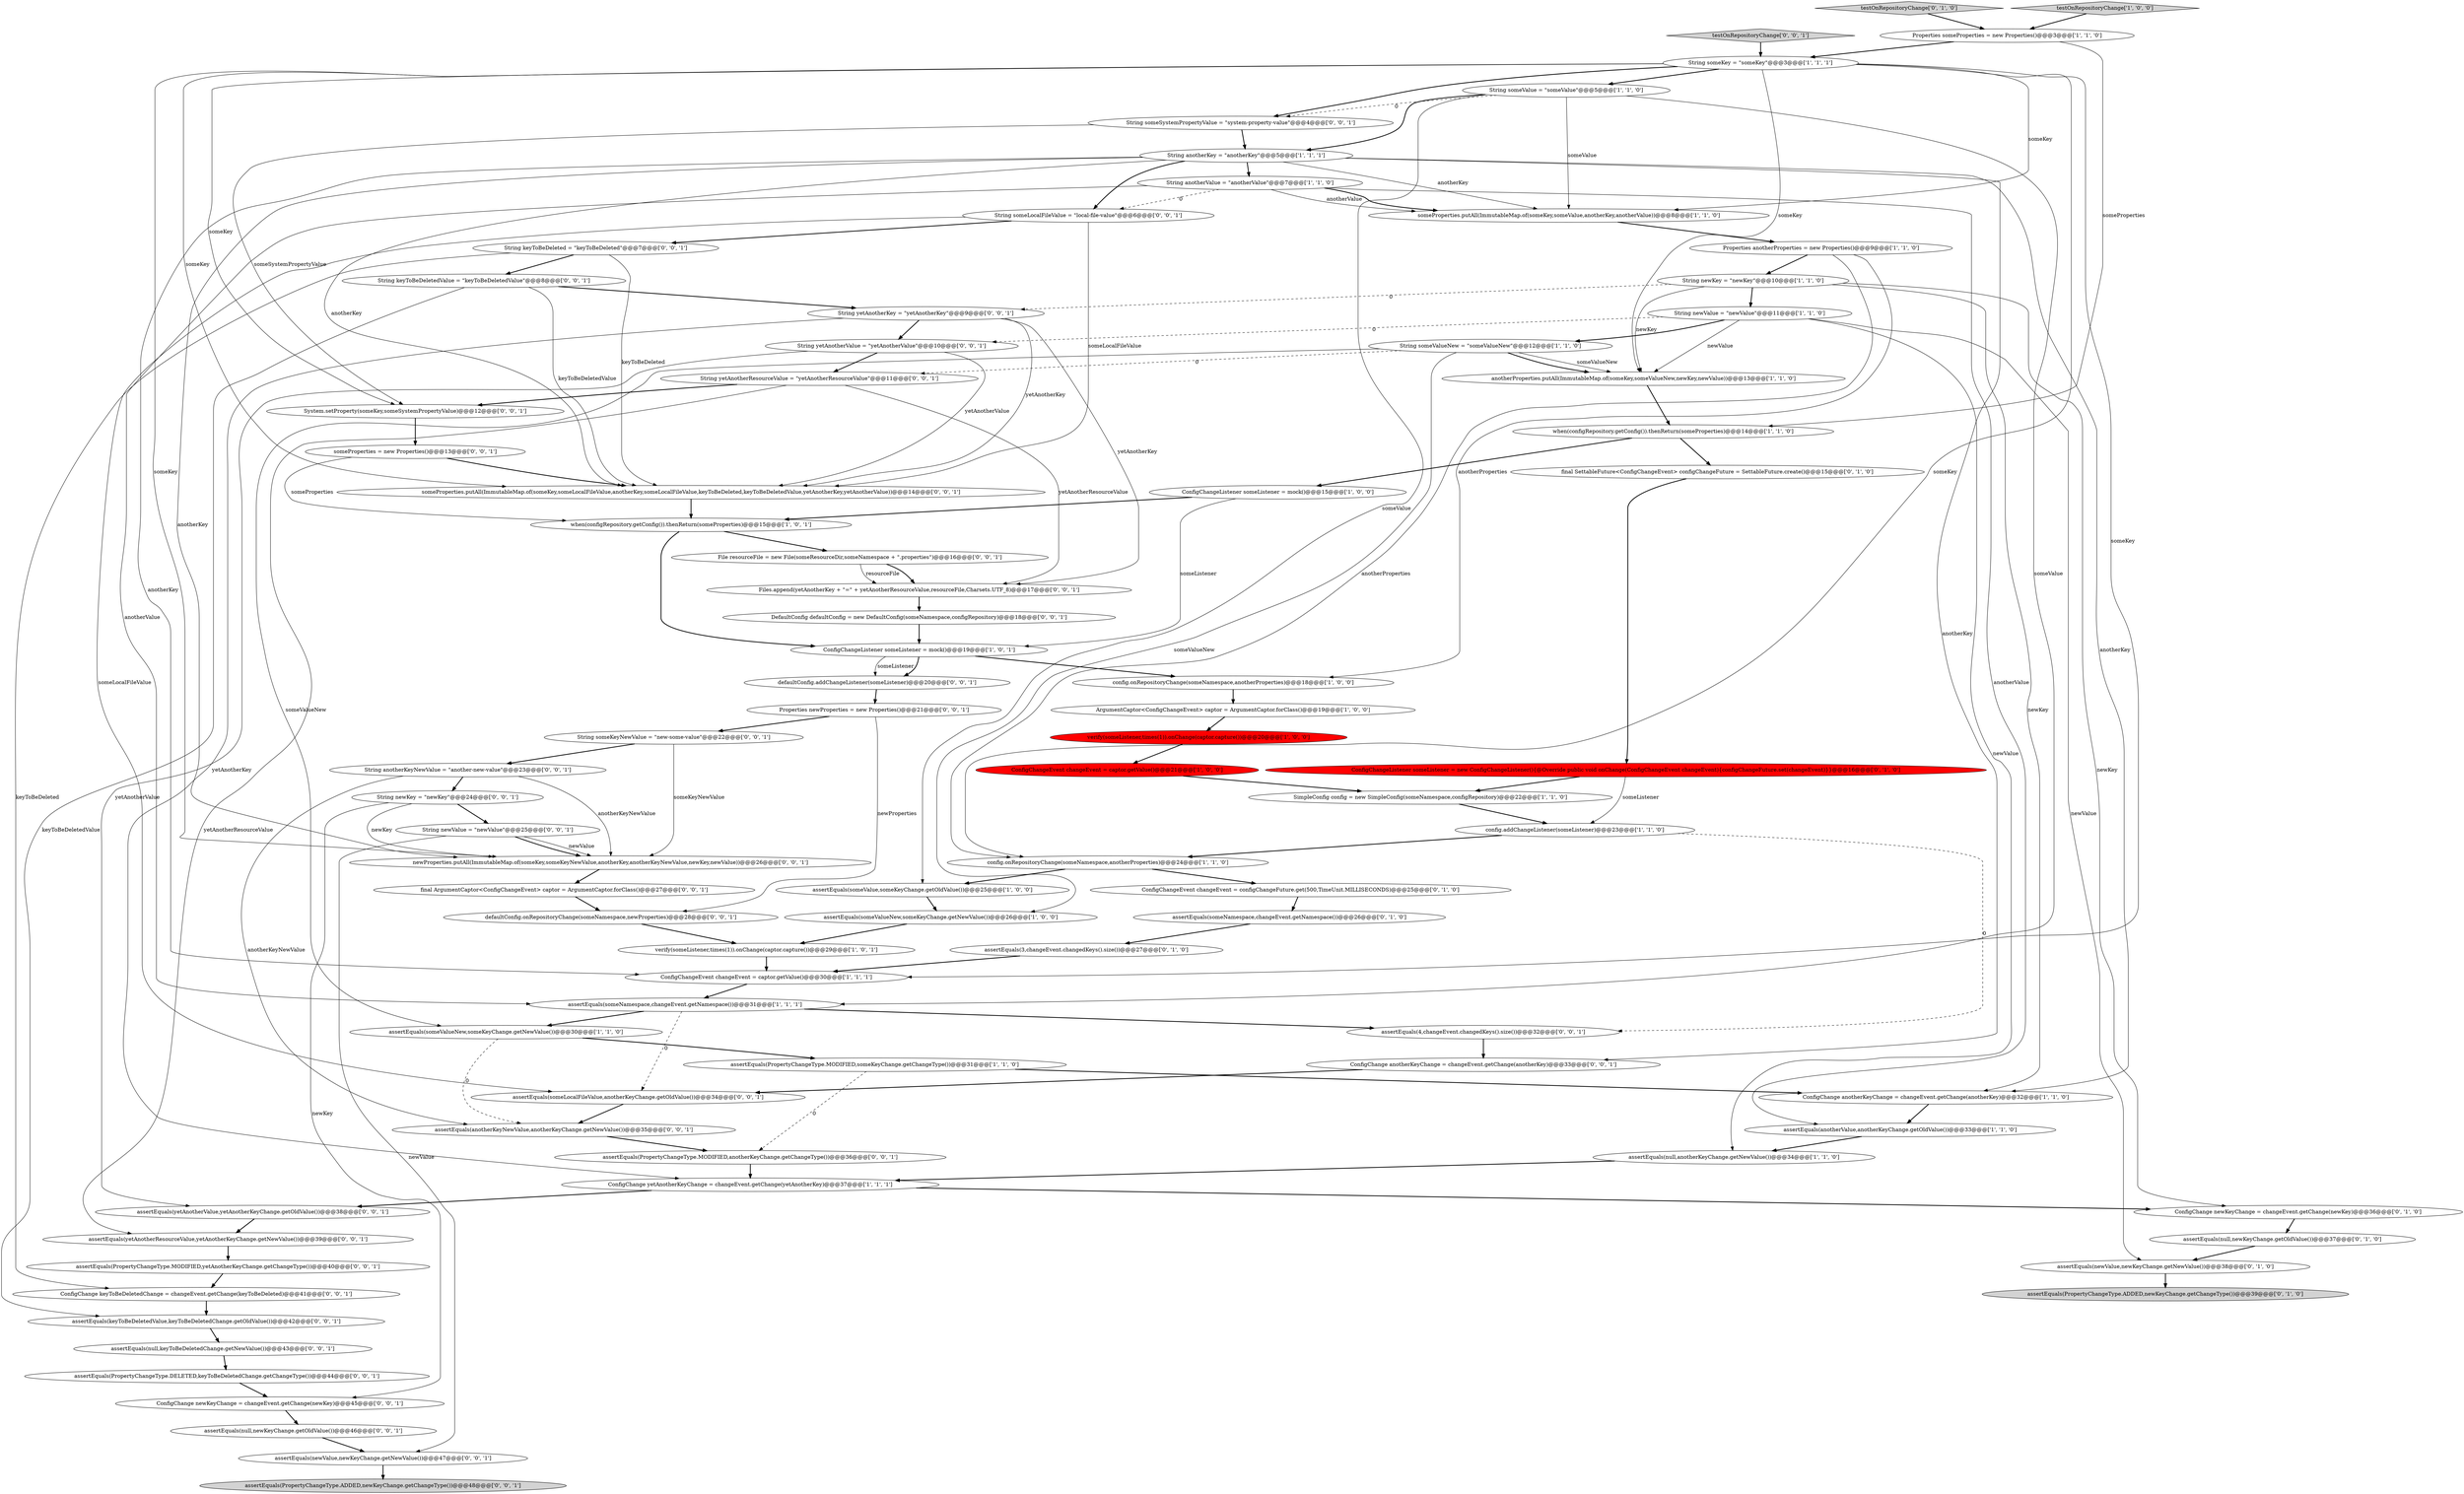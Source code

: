 digraph {
0 [style = filled, label = "Properties someProperties = new Properties()@@@3@@@['1', '1', '0']", fillcolor = white, shape = ellipse image = "AAA0AAABBB1BBB"];
35 [style = filled, label = "ConfigChangeEvent changeEvent = configChangeFuture.get(500,TimeUnit.MILLISECONDS)@@@25@@@['0', '1', '0']", fillcolor = white, shape = ellipse image = "AAA0AAABBB2BBB"];
43 [style = filled, label = "assertEquals(null,newKeyChange.getOldValue())@@@37@@@['0', '1', '0']", fillcolor = white, shape = ellipse image = "AAA0AAABBB2BBB"];
59 [style = filled, label = "assertEquals(PropertyChangeType.MODIFIED,yetAnotherKeyChange.getChangeType())@@@40@@@['0', '0', '1']", fillcolor = white, shape = ellipse image = "AAA0AAABBB3BBB"];
11 [style = filled, label = "assertEquals(someValueNew,someKeyChange.getNewValue())@@@26@@@['1', '0', '0']", fillcolor = white, shape = ellipse image = "AAA0AAABBB1BBB"];
14 [style = filled, label = "someProperties.putAll(ImmutableMap.of(someKey,someValue,anotherKey,anotherValue))@@@8@@@['1', '1', '0']", fillcolor = white, shape = ellipse image = "AAA0AAABBB1BBB"];
63 [style = filled, label = "ConfigChange anotherKeyChange = changeEvent.getChange(anotherKey)@@@33@@@['0', '0', '1']", fillcolor = white, shape = ellipse image = "AAA0AAABBB3BBB"];
17 [style = filled, label = "String someKey = \"someKey\"@@@3@@@['1', '1', '1']", fillcolor = white, shape = ellipse image = "AAA0AAABBB1BBB"];
34 [style = filled, label = "ConfigChangeListener someListener = new ConfigChangeListener(){@Override public void onChange(ConfigChangeEvent changeEvent){configChangeFuture.set(changeEvent)}}@@@16@@@['0', '1', '0']", fillcolor = red, shape = ellipse image = "AAA1AAABBB2BBB"];
27 [style = filled, label = "when(configRepository.getConfig()).thenReturn(someProperties)@@@14@@@['1', '1', '0']", fillcolor = white, shape = ellipse image = "AAA0AAABBB1BBB"];
64 [style = filled, label = "someProperties = new Properties()@@@13@@@['0', '0', '1']", fillcolor = white, shape = ellipse image = "AAA0AAABBB3BBB"];
66 [style = filled, label = "String anotherKeyNewValue = \"another-new-value\"@@@23@@@['0', '0', '1']", fillcolor = white, shape = ellipse image = "AAA0AAABBB3BBB"];
73 [style = filled, label = "String yetAnotherResourceValue = \"yetAnotherResourceValue\"@@@11@@@['0', '0', '1']", fillcolor = white, shape = ellipse image = "AAA0AAABBB3BBB"];
45 [style = filled, label = "assertEquals(keyToBeDeletedValue,keyToBeDeletedChange.getOldValue())@@@42@@@['0', '0', '1']", fillcolor = white, shape = ellipse image = "AAA0AAABBB3BBB"];
16 [style = filled, label = "assertEquals(anotherValue,anotherKeyChange.getOldValue())@@@33@@@['1', '1', '0']", fillcolor = white, shape = ellipse image = "AAA0AAABBB1BBB"];
10 [style = filled, label = "String someValueNew = \"someValueNew\"@@@12@@@['1', '1', '0']", fillcolor = white, shape = ellipse image = "AAA0AAABBB1BBB"];
55 [style = filled, label = "assertEquals(anotherKeyNewValue,anotherKeyChange.getNewValue())@@@35@@@['0', '0', '1']", fillcolor = white, shape = ellipse image = "AAA0AAABBB3BBB"];
33 [style = filled, label = "assertEquals(someNamespace,changeEvent.getNamespace())@@@31@@@['1', '1', '1']", fillcolor = white, shape = ellipse image = "AAA0AAABBB1BBB"];
56 [style = filled, label = "assertEquals(PropertyChangeType.MODIFIED,anotherKeyChange.getChangeType())@@@36@@@['0', '0', '1']", fillcolor = white, shape = ellipse image = "AAA0AAABBB3BBB"];
4 [style = filled, label = "ConfigChange anotherKeyChange = changeEvent.getChange(anotherKey)@@@32@@@['1', '1', '0']", fillcolor = white, shape = ellipse image = "AAA0AAABBB1BBB"];
3 [style = filled, label = "ConfigChangeEvent changeEvent = captor.getValue()@@@21@@@['1', '0', '0']", fillcolor = red, shape = ellipse image = "AAA1AAABBB1BBB"];
20 [style = filled, label = "verify(someListener,times(1)).onChange(captor.capture())@@@20@@@['1', '0', '0']", fillcolor = red, shape = ellipse image = "AAA1AAABBB1BBB"];
7 [style = filled, label = "Properties anotherProperties = new Properties()@@@9@@@['1', '1', '0']", fillcolor = white, shape = ellipse image = "AAA0AAABBB1BBB"];
52 [style = filled, label = "String newKey = \"newKey\"@@@24@@@['0', '0', '1']", fillcolor = white, shape = ellipse image = "AAA0AAABBB3BBB"];
74 [style = filled, label = "final ArgumentCaptor<ConfigChangeEvent> captor = ArgumentCaptor.forClass()@@@27@@@['0', '0', '1']", fillcolor = white, shape = ellipse image = "AAA0AAABBB3BBB"];
22 [style = filled, label = "ConfigChangeEvent changeEvent = captor.getValue()@@@30@@@['1', '1', '1']", fillcolor = white, shape = ellipse image = "AAA0AAABBB1BBB"];
57 [style = filled, label = "assertEquals(4,changeEvent.changedKeys().size())@@@32@@@['0', '0', '1']", fillcolor = white, shape = ellipse image = "AAA0AAABBB3BBB"];
82 [style = filled, label = "String someLocalFileValue = \"local-file-value\"@@@6@@@['0', '0', '1']", fillcolor = white, shape = ellipse image = "AAA0AAABBB3BBB"];
58 [style = filled, label = "DefaultConfig defaultConfig = new DefaultConfig(someNamespace,configRepository)@@@18@@@['0', '0', '1']", fillcolor = white, shape = ellipse image = "AAA0AAABBB3BBB"];
69 [style = filled, label = "String someSystemPropertyValue = \"system-property-value\"@@@4@@@['0', '0', '1']", fillcolor = white, shape = ellipse image = "AAA0AAABBB3BBB"];
60 [style = filled, label = "File resourceFile = new File(someResourceDir,someNamespace + \".properties\")@@@16@@@['0', '0', '1']", fillcolor = white, shape = ellipse image = "AAA0AAABBB3BBB"];
24 [style = filled, label = "String newValue = \"newValue\"@@@11@@@['1', '1', '0']", fillcolor = white, shape = ellipse image = "AAA0AAABBB1BBB"];
26 [style = filled, label = "String newKey = \"newKey\"@@@10@@@['1', '1', '0']", fillcolor = white, shape = ellipse image = "AAA0AAABBB1BBB"];
9 [style = filled, label = "anotherProperties.putAll(ImmutableMap.of(someKey,someValueNew,newKey,newValue))@@@13@@@['1', '1', '0']", fillcolor = white, shape = ellipse image = "AAA0AAABBB1BBB"];
54 [style = filled, label = "assertEquals(yetAnotherValue,yetAnotherKeyChange.getOldValue())@@@38@@@['0', '0', '1']", fillcolor = white, shape = ellipse image = "AAA0AAABBB3BBB"];
19 [style = filled, label = "String anotherValue = \"anotherValue\"@@@7@@@['1', '1', '0']", fillcolor = white, shape = ellipse image = "AAA0AAABBB1BBB"];
6 [style = filled, label = "verify(someListener,times(1)).onChange(captor.capture())@@@29@@@['1', '0', '1']", fillcolor = white, shape = ellipse image = "AAA0AAABBB1BBB"];
46 [style = filled, label = "ConfigChange newKeyChange = changeEvent.getChange(newKey)@@@45@@@['0', '0', '1']", fillcolor = white, shape = ellipse image = "AAA0AAABBB3BBB"];
37 [style = filled, label = "assertEquals(someNamespace,changeEvent.getNamespace())@@@26@@@['0', '1', '0']", fillcolor = white, shape = ellipse image = "AAA0AAABBB2BBB"];
47 [style = filled, label = "String newValue = \"newValue\"@@@25@@@['0', '0', '1']", fillcolor = white, shape = ellipse image = "AAA0AAABBB3BBB"];
75 [style = filled, label = "testOnRepositoryChange['0', '0', '1']", fillcolor = lightgray, shape = diamond image = "AAA0AAABBB3BBB"];
44 [style = filled, label = "assertEquals(PropertyChangeType.ADDED,newKeyChange.getChangeType())@@@48@@@['0', '0', '1']", fillcolor = lightgray, shape = ellipse image = "AAA0AAABBB3BBB"];
41 [style = filled, label = "ConfigChange newKeyChange = changeEvent.getChange(newKey)@@@36@@@['0', '1', '0']", fillcolor = white, shape = ellipse image = "AAA0AAABBB2BBB"];
76 [style = filled, label = "String keyToBeDeletedValue = \"keyToBeDeletedValue\"@@@8@@@['0', '0', '1']", fillcolor = white, shape = ellipse image = "AAA0AAABBB3BBB"];
40 [style = filled, label = "testOnRepositoryChange['0', '1', '0']", fillcolor = lightgray, shape = diamond image = "AAA0AAABBB2BBB"];
81 [style = filled, label = "assertEquals(yetAnotherResourceValue,yetAnotherKeyChange.getNewValue())@@@39@@@['0', '0', '1']", fillcolor = white, shape = ellipse image = "AAA0AAABBB3BBB"];
13 [style = filled, label = "String anotherKey = \"anotherKey\"@@@5@@@['1', '1', '1']", fillcolor = white, shape = ellipse image = "AAA0AAABBB1BBB"];
15 [style = filled, label = "assertEquals(PropertyChangeType.MODIFIED,someKeyChange.getChangeType())@@@31@@@['1', '1', '0']", fillcolor = white, shape = ellipse image = "AAA0AAABBB1BBB"];
50 [style = filled, label = "Files.append(yetAnotherKey + \"=\" + yetAnotherResourceValue,resourceFile,Charsets.UTF_8)@@@17@@@['0', '0', '1']", fillcolor = white, shape = ellipse image = "AAA0AAABBB3BBB"];
62 [style = filled, label = "someProperties.putAll(ImmutableMap.of(someKey,someLocalFileValue,anotherKey,someLocalFileValue,keyToBeDeleted,keyToBeDeletedValue,yetAnotherKey,yetAnotherValue))@@@14@@@['0', '0', '1']", fillcolor = white, shape = ellipse image = "AAA0AAABBB3BBB"];
65 [style = filled, label = "assertEquals(null,newKeyChange.getOldValue())@@@46@@@['0', '0', '1']", fillcolor = white, shape = ellipse image = "AAA0AAABBB3BBB"];
68 [style = filled, label = "System.setProperty(someKey,someSystemPropertyValue)@@@12@@@['0', '0', '1']", fillcolor = white, shape = ellipse image = "AAA0AAABBB3BBB"];
77 [style = filled, label = "newProperties.putAll(ImmutableMap.of(someKey,someKeyNewValue,anotherKey,anotherKeyNewValue,newKey,newValue))@@@26@@@['0', '0', '1']", fillcolor = white, shape = ellipse image = "AAA0AAABBB3BBB"];
61 [style = filled, label = "assertEquals(null,keyToBeDeletedChange.getNewValue())@@@43@@@['0', '0', '1']", fillcolor = white, shape = ellipse image = "AAA0AAABBB3BBB"];
53 [style = filled, label = "String yetAnotherValue = \"yetAnotherValue\"@@@10@@@['0', '0', '1']", fillcolor = white, shape = ellipse image = "AAA0AAABBB3BBB"];
23 [style = filled, label = "assertEquals(someValueNew,someKeyChange.getNewValue())@@@30@@@['1', '1', '0']", fillcolor = white, shape = ellipse image = "AAA0AAABBB1BBB"];
31 [style = filled, label = "when(configRepository.getConfig()).thenReturn(someProperties)@@@15@@@['1', '0', '1']", fillcolor = white, shape = ellipse image = "AAA0AAABBB1BBB"];
72 [style = filled, label = "Properties newProperties = new Properties()@@@21@@@['0', '0', '1']", fillcolor = white, shape = ellipse image = "AAA0AAABBB3BBB"];
39 [style = filled, label = "assertEquals(newValue,newKeyChange.getNewValue())@@@38@@@['0', '1', '0']", fillcolor = white, shape = ellipse image = "AAA0AAABBB2BBB"];
78 [style = filled, label = "assertEquals(someLocalFileValue,anotherKeyChange.getOldValue())@@@34@@@['0', '0', '1']", fillcolor = white, shape = ellipse image = "AAA0AAABBB3BBB"];
5 [style = filled, label = "config.onRepositoryChange(someNamespace,anotherProperties)@@@18@@@['1', '0', '0']", fillcolor = white, shape = ellipse image = "AAA0AAABBB1BBB"];
18 [style = filled, label = "assertEquals(null,anotherKeyChange.getNewValue())@@@34@@@['1', '1', '0']", fillcolor = white, shape = ellipse image = "AAA0AAABBB1BBB"];
29 [style = filled, label = "SimpleConfig config = new SimpleConfig(someNamespace,configRepository)@@@22@@@['1', '1', '0']", fillcolor = white, shape = ellipse image = "AAA0AAABBB1BBB"];
32 [style = filled, label = "ConfigChangeListener someListener = mock()@@@15@@@['1', '0', '0']", fillcolor = white, shape = ellipse image = "AAA0AAABBB1BBB"];
30 [style = filled, label = "ConfigChangeListener someListener = mock()@@@19@@@['1', '0', '1']", fillcolor = white, shape = ellipse image = "AAA0AAABBB1BBB"];
49 [style = filled, label = "String keyToBeDeleted = \"keyToBeDeleted\"@@@7@@@['0', '0', '1']", fillcolor = white, shape = ellipse image = "AAA0AAABBB3BBB"];
2 [style = filled, label = "testOnRepositoryChange['1', '0', '0']", fillcolor = lightgray, shape = diamond image = "AAA0AAABBB1BBB"];
21 [style = filled, label = "config.onRepositoryChange(someNamespace,anotherProperties)@@@24@@@['1', '1', '0']", fillcolor = white, shape = ellipse image = "AAA0AAABBB1BBB"];
48 [style = filled, label = "ConfigChange keyToBeDeletedChange = changeEvent.getChange(keyToBeDeleted)@@@41@@@['0', '0', '1']", fillcolor = white, shape = ellipse image = "AAA0AAABBB3BBB"];
8 [style = filled, label = "assertEquals(someValue,someKeyChange.getOldValue())@@@25@@@['1', '0', '0']", fillcolor = white, shape = ellipse image = "AAA0AAABBB1BBB"];
67 [style = filled, label = "assertEquals(PropertyChangeType.DELETED,keyToBeDeletedChange.getChangeType())@@@44@@@['0', '0', '1']", fillcolor = white, shape = ellipse image = "AAA0AAABBB3BBB"];
71 [style = filled, label = "String yetAnotherKey = \"yetAnotherKey\"@@@9@@@['0', '0', '1']", fillcolor = white, shape = ellipse image = "AAA0AAABBB3BBB"];
42 [style = filled, label = "final SettableFuture<ConfigChangeEvent> configChangeFuture = SettableFuture.create()@@@15@@@['0', '1', '0']", fillcolor = white, shape = ellipse image = "AAA0AAABBB2BBB"];
12 [style = filled, label = "ConfigChange yetAnotherKeyChange = changeEvent.getChange(yetAnotherKey)@@@37@@@['1', '1', '1']", fillcolor = white, shape = ellipse image = "AAA0AAABBB1BBB"];
36 [style = filled, label = "assertEquals(3,changeEvent.changedKeys().size())@@@27@@@['0', '1', '0']", fillcolor = white, shape = ellipse image = "AAA0AAABBB2BBB"];
28 [style = filled, label = "ArgumentCaptor<ConfigChangeEvent> captor = ArgumentCaptor.forClass()@@@19@@@['1', '0', '0']", fillcolor = white, shape = ellipse image = "AAA0AAABBB1BBB"];
79 [style = filled, label = "assertEquals(newValue,newKeyChange.getNewValue())@@@47@@@['0', '0', '1']", fillcolor = white, shape = ellipse image = "AAA0AAABBB3BBB"];
80 [style = filled, label = "defaultConfig.addChangeListener(someListener)@@@20@@@['0', '0', '1']", fillcolor = white, shape = ellipse image = "AAA0AAABBB3BBB"];
51 [style = filled, label = "defaultConfig.onRepositoryChange(someNamespace,newProperties)@@@28@@@['0', '0', '1']", fillcolor = white, shape = ellipse image = "AAA0AAABBB3BBB"];
1 [style = filled, label = "String someValue = \"someValue\"@@@5@@@['1', '1', '0']", fillcolor = white, shape = ellipse image = "AAA0AAABBB1BBB"];
70 [style = filled, label = "String someKeyNewValue = \"new-some-value\"@@@22@@@['0', '0', '1']", fillcolor = white, shape = ellipse image = "AAA0AAABBB3BBB"];
25 [style = filled, label = "config.addChangeListener(someListener)@@@23@@@['1', '1', '0']", fillcolor = white, shape = ellipse image = "AAA0AAABBB1BBB"];
38 [style = filled, label = "assertEquals(PropertyChangeType.ADDED,newKeyChange.getChangeType())@@@39@@@['0', '1', '0']", fillcolor = lightgray, shape = ellipse image = "AAA0AAABBB2BBB"];
27->32 [style = bold, label=""];
70->66 [style = bold, label=""];
28->20 [style = bold, label=""];
6->22 [style = bold, label=""];
19->33 [style = solid, label="anotherValue"];
26->9 [style = solid, label="newKey"];
66->52 [style = bold, label=""];
10->23 [style = solid, label="someValueNew"];
66->55 [style = solid, label="anotherKeyNewValue"];
58->30 [style = bold, label=""];
19->14 [style = solid, label="anotherValue"];
17->21 [style = solid, label="someKey"];
21->8 [style = bold, label=""];
19->16 [style = solid, label="anotherValue"];
25->57 [style = dashed, label="0"];
60->50 [style = bold, label=""];
56->12 [style = bold, label=""];
76->71 [style = bold, label=""];
10->73 [style = dashed, label="0"];
13->14 [style = solid, label="anotherKey"];
5->28 [style = bold, label=""];
1->13 [style = bold, label=""];
17->9 [style = solid, label="someKey"];
74->51 [style = bold, label=""];
78->55 [style = bold, label=""];
14->7 [style = bold, label=""];
71->12 [style = solid, label="yetAnotherKey"];
7->26 [style = bold, label=""];
52->47 [style = bold, label=""];
45->61 [style = bold, label=""];
57->63 [style = bold, label=""];
24->18 [style = solid, label="newValue"];
35->37 [style = bold, label=""];
1->14 [style = solid, label="someValue"];
7->21 [style = solid, label="anotherProperties"];
31->30 [style = bold, label=""];
31->60 [style = bold, label=""];
17->69 [style = bold, label=""];
39->38 [style = bold, label=""];
73->81 [style = solid, label="yetAnotherResourceValue"];
19->82 [style = dashed, label="0"];
21->35 [style = bold, label=""];
12->54 [style = bold, label=""];
8->11 [style = bold, label=""];
4->16 [style = bold, label=""];
25->21 [style = bold, label=""];
24->10 [style = bold, label=""];
22->33 [style = bold, label=""];
37->36 [style = bold, label=""];
49->48 [style = solid, label="keyToBeDeleted"];
52->77 [style = solid, label="newKey"];
63->78 [style = bold, label=""];
0->17 [style = bold, label=""];
81->59 [style = bold, label=""];
53->54 [style = solid, label="yetAnotherValue"];
40->0 [style = bold, label=""];
18->12 [style = bold, label=""];
77->74 [style = bold, label=""];
13->82 [style = bold, label=""];
54->81 [style = bold, label=""];
20->3 [style = bold, label=""];
26->24 [style = bold, label=""];
32->30 [style = solid, label="someListener"];
82->78 [style = solid, label="someLocalFileValue"];
33->23 [style = bold, label=""];
12->41 [style = bold, label=""];
49->62 [style = solid, label="keyToBeDeleted"];
60->50 [style = solid, label="resourceFile"];
75->17 [style = bold, label=""];
10->11 [style = solid, label="someValueNew"];
0->27 [style = solid, label="someProperties"];
17->68 [style = solid, label="someKey"];
33->78 [style = dashed, label="0"];
41->43 [style = bold, label=""];
59->48 [style = bold, label=""];
32->31 [style = bold, label=""];
3->29 [style = bold, label=""];
17->62 [style = solid, label="someKey"];
71->50 [style = solid, label="yetAnotherKey"];
47->79 [style = solid, label="newValue"];
34->29 [style = bold, label=""];
82->62 [style = solid, label="someLocalFileValue"];
16->18 [style = bold, label=""];
17->1 [style = bold, label=""];
50->58 [style = bold, label=""];
80->72 [style = bold, label=""];
23->15 [style = bold, label=""];
65->79 [style = bold, label=""];
66->77 [style = solid, label="anotherKeyNewValue"];
51->6 [style = bold, label=""];
33->57 [style = bold, label=""];
13->4 [style = solid, label="anotherKey"];
13->22 [style = solid, label="anotherKey"];
71->53 [style = bold, label=""];
47->77 [style = bold, label=""];
76->62 [style = solid, label="keyToBeDeletedValue"];
13->63 [style = solid, label="anotherKey"];
26->71 [style = dashed, label="0"];
9->27 [style = bold, label=""];
52->46 [style = solid, label="newKey"];
13->19 [style = bold, label=""];
2->0 [style = bold, label=""];
64->62 [style = bold, label=""];
19->14 [style = bold, label=""];
30->5 [style = bold, label=""];
17->77 [style = solid, label="someKey"];
1->33 [style = solid, label="someValue"];
13->77 [style = solid, label="anotherKey"];
10->9 [style = bold, label=""];
17->22 [style = solid, label="someKey"];
43->39 [style = bold, label=""];
61->67 [style = bold, label=""];
68->64 [style = bold, label=""];
1->8 [style = solid, label="someValue"];
72->51 [style = solid, label="newProperties"];
42->34 [style = bold, label=""];
82->49 [style = bold, label=""];
73->50 [style = solid, label="yetAnotherResourceValue"];
26->41 [style = solid, label="newKey"];
49->76 [style = bold, label=""];
1->69 [style = dashed, label="0"];
69->68 [style = solid, label="someSystemPropertyValue"];
30->80 [style = solid, label="someListener"];
67->46 [style = bold, label=""];
70->77 [style = solid, label="someKeyNewValue"];
72->70 [style = bold, label=""];
11->6 [style = bold, label=""];
30->80 [style = bold, label=""];
29->25 [style = bold, label=""];
53->73 [style = bold, label=""];
76->45 [style = solid, label="keyToBeDeletedValue"];
24->39 [style = solid, label="newValue"];
15->56 [style = dashed, label="0"];
7->5 [style = solid, label="anotherProperties"];
55->56 [style = bold, label=""];
47->77 [style = solid, label="newValue"];
27->42 [style = bold, label=""];
64->31 [style = solid, label="someProperties"];
24->9 [style = solid, label="newValue"];
62->31 [style = bold, label=""];
24->53 [style = dashed, label="0"];
48->45 [style = bold, label=""];
13->62 [style = solid, label="anotherKey"];
23->55 [style = dashed, label="0"];
34->25 [style = solid, label="someListener"];
15->4 [style = bold, label=""];
10->9 [style = solid, label="someValueNew"];
73->68 [style = bold, label=""];
26->4 [style = solid, label="newKey"];
71->62 [style = solid, label="yetAnotherKey"];
53->62 [style = solid, label="yetAnotherValue"];
69->13 [style = bold, label=""];
79->44 [style = bold, label=""];
46->65 [style = bold, label=""];
17->14 [style = solid, label="someKey"];
36->22 [style = bold, label=""];
}
